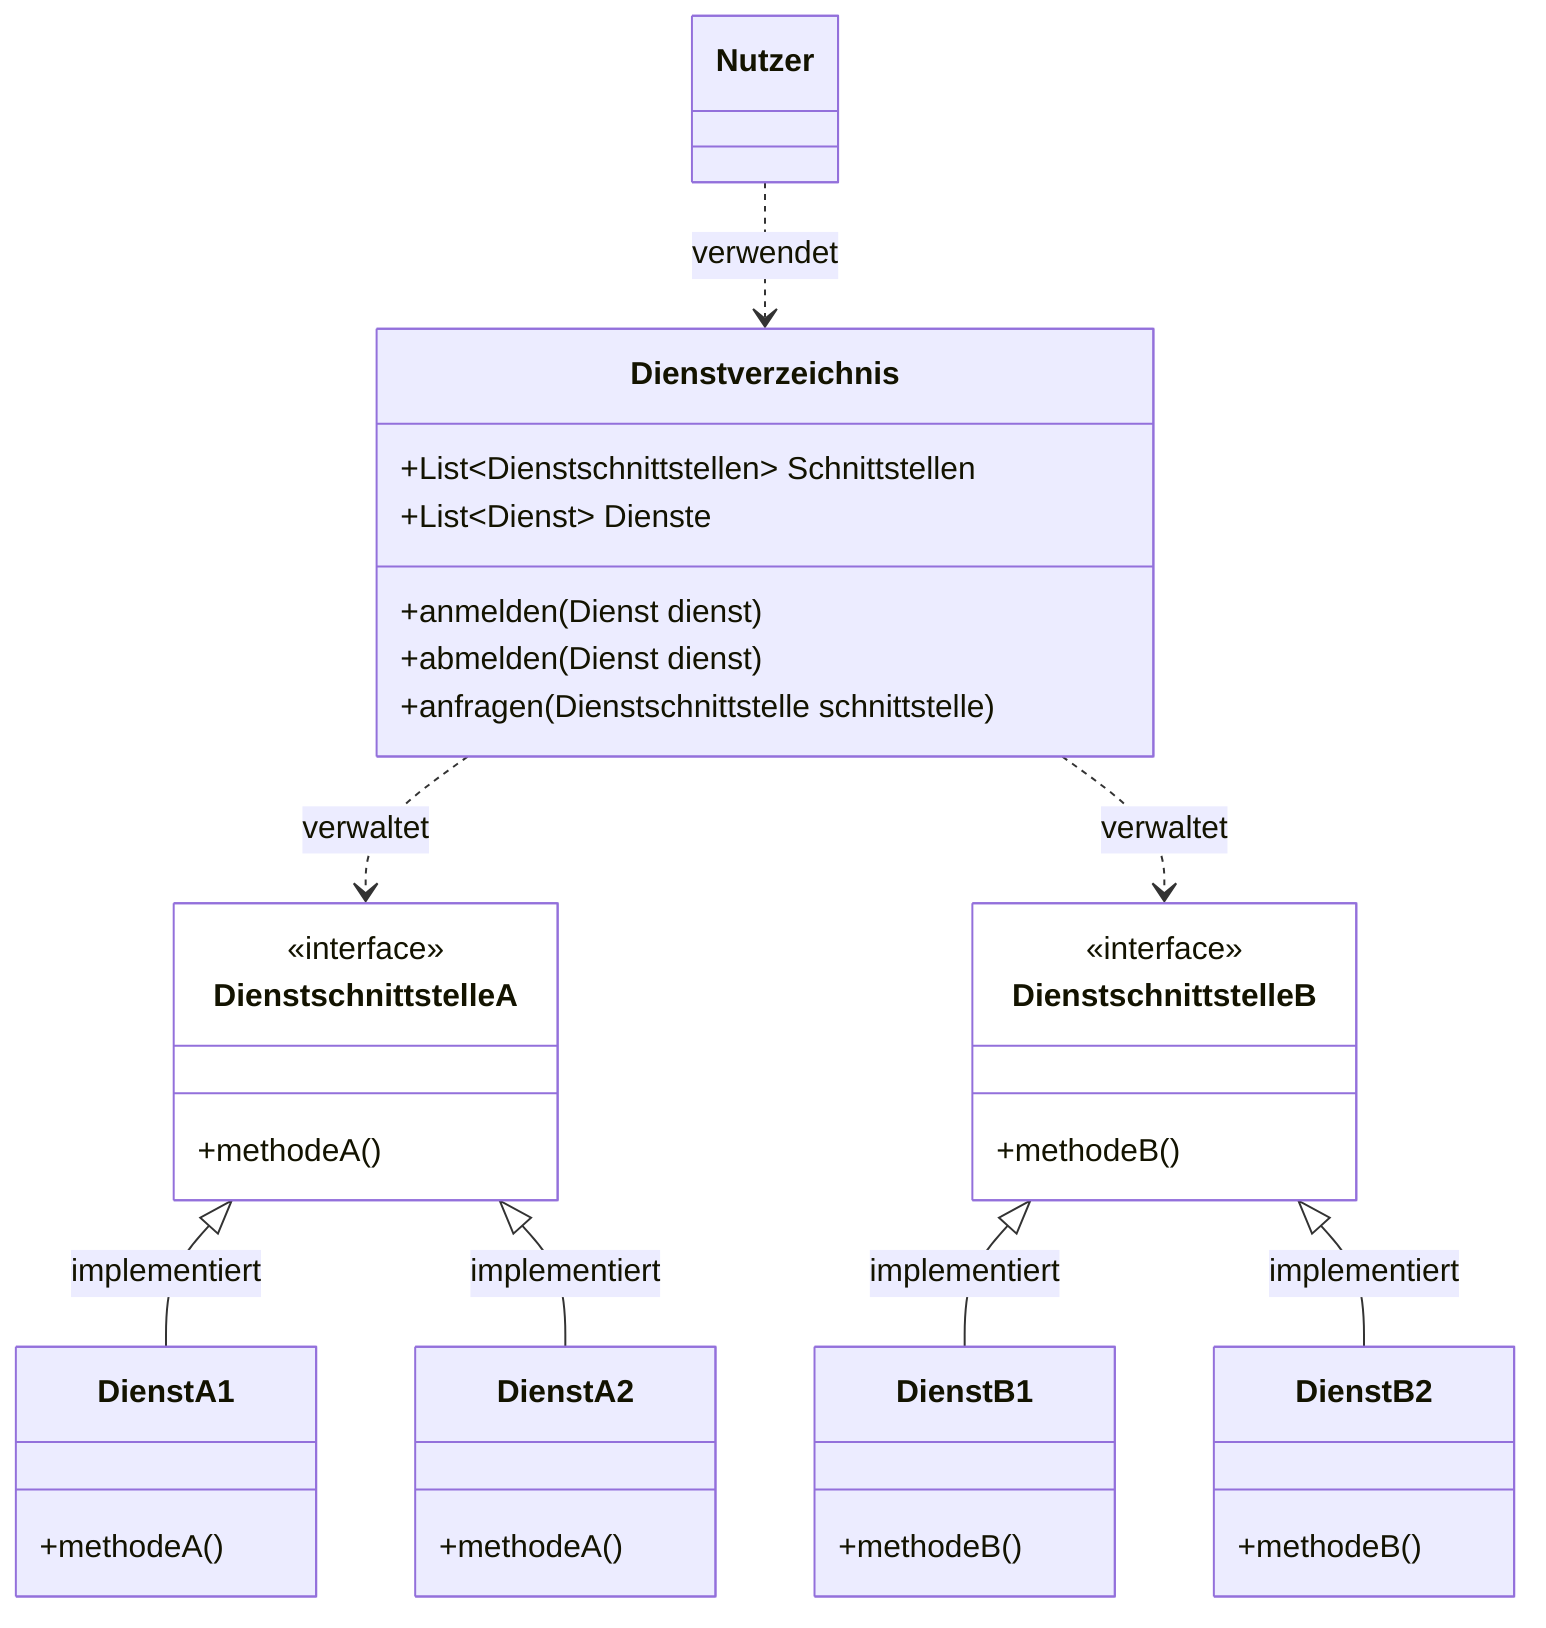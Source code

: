 classDiagram

    class Dienstverzeichnis {
        
        +List~Dienstschnittstellen~ Schnittstellen
        +List~Dienst~ Dienste

        +anmelden(Dienst dienst)
        +abmelden(Dienst dienst)
        +anfragen(Dienstschnittstelle schnittstelle)

    }

    class DienstschnittstelleA {
        <<interface>>
        +methodeA()
    }

    class DienstschnittstelleB {
        <<interface>>
        +methodeB()
    }

    class DienstA1 {
        +methodeA()
    }

    class DienstA2 {
        +methodeA()
    }

    class DienstB1 {
        +methodeB()
    }

    class DienstB2 {
        +methodeB()
    }

    Nutzer ..> Dienstverzeichnis: verwendet

    Dienstverzeichnis ..> DienstschnittstelleA: verwaltet
    Dienstverzeichnis ..> DienstschnittstelleB: verwaltet


    DienstschnittstelleA <|-- DienstA1: implementiert
    DienstschnittstelleA <|-- DienstA2: implementiert

    DienstschnittstelleB <|-- DienstB1: implementiert
    DienstschnittstelleB <|-- DienstB2: implementiert

    style DienstschnittstelleA fill:white
    style DienstschnittstelleB fill:white